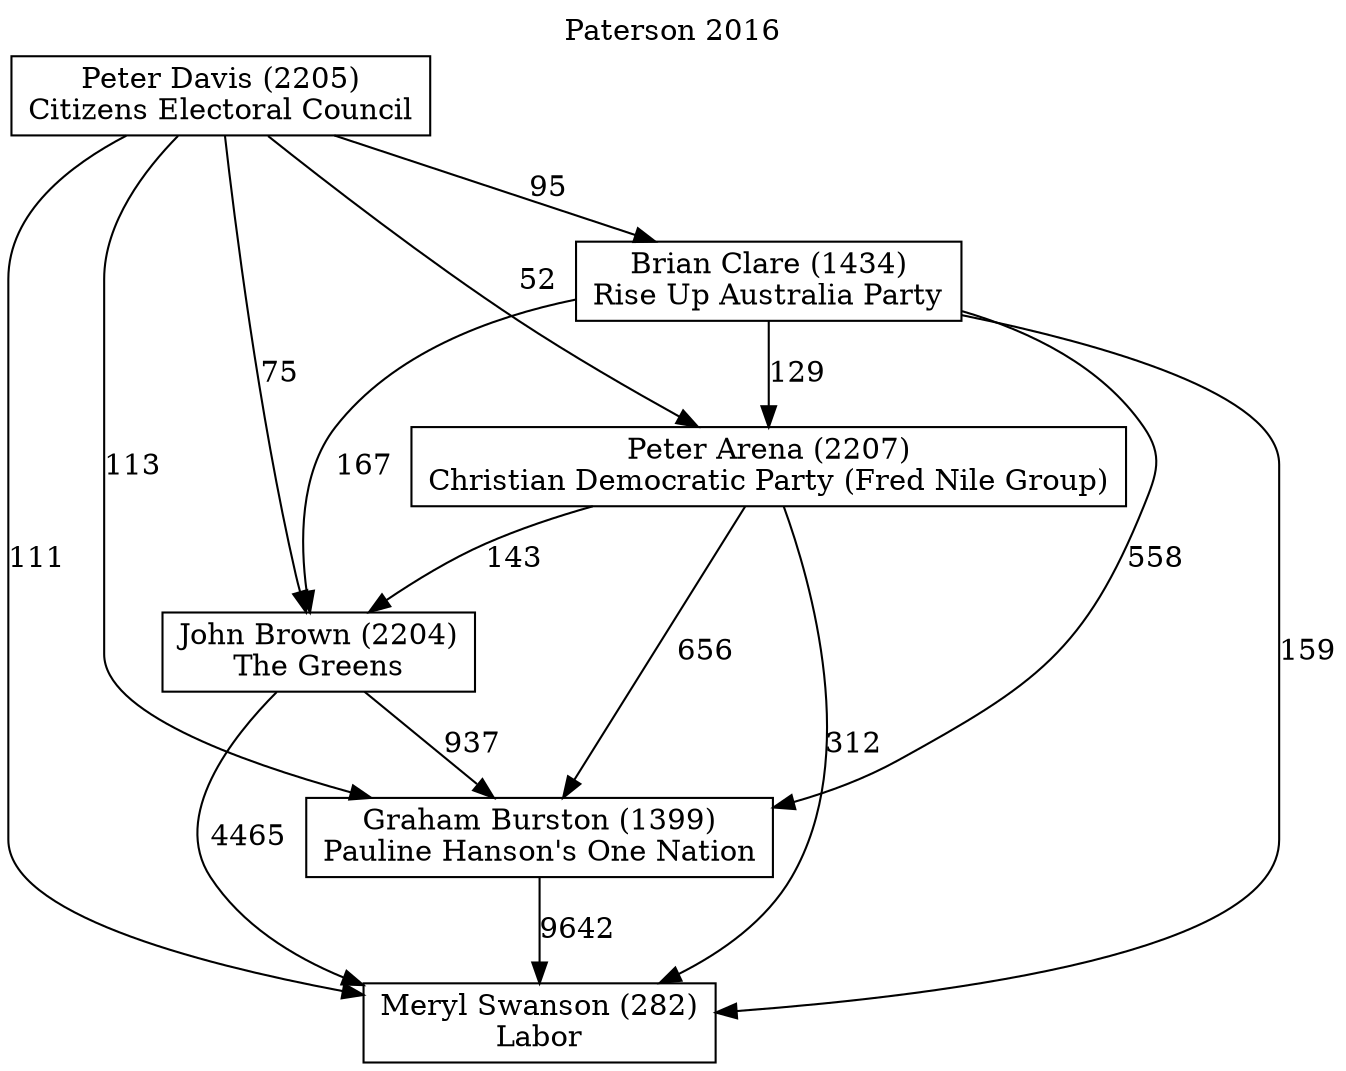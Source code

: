 // House preference flow
digraph "Meryl Swanson (282)_Paterson_2016" {
	graph [label="Paterson 2016" labelloc=t mclimit=10]
	node [shape=box]
	"Meryl Swanson (282)" [label="Meryl Swanson (282)
Labor"]
	"Brian Clare (1434)" [label="Brian Clare (1434)
Rise Up Australia Party"]
	"John Brown (2204)" [label="John Brown (2204)
The Greens"]
	"Graham Burston (1399)" [label="Graham Burston (1399)
Pauline Hanson's One Nation"]
	"Peter Davis (2205)" [label="Peter Davis (2205)
Citizens Electoral Council"]
	"Peter Arena (2207)" [label="Peter Arena (2207)
Christian Democratic Party (Fred Nile Group)"]
	"Peter Arena (2207)" -> "Graham Burston (1399)" [label=656]
	"Brian Clare (1434)" -> "Meryl Swanson (282)" [label=159]
	"Peter Davis (2205)" -> "Brian Clare (1434)" [label=95]
	"Graham Burston (1399)" -> "Meryl Swanson (282)" [label=9642]
	"Peter Davis (2205)" -> "Graham Burston (1399)" [label=113]
	"Peter Davis (2205)" -> "Meryl Swanson (282)" [label=111]
	"Brian Clare (1434)" -> "Peter Arena (2207)" [label=129]
	"Brian Clare (1434)" -> "John Brown (2204)" [label=167]
	"Peter Arena (2207)" -> "John Brown (2204)" [label=143]
	"John Brown (2204)" -> "Graham Burston (1399)" [label=937]
	"Brian Clare (1434)" -> "Graham Burston (1399)" [label=558]
	"Peter Davis (2205)" -> "Peter Arena (2207)" [label=52]
	"John Brown (2204)" -> "Meryl Swanson (282)" [label=4465]
	"Peter Davis (2205)" -> "John Brown (2204)" [label=75]
	"Peter Arena (2207)" -> "Meryl Swanson (282)" [label=312]
}
